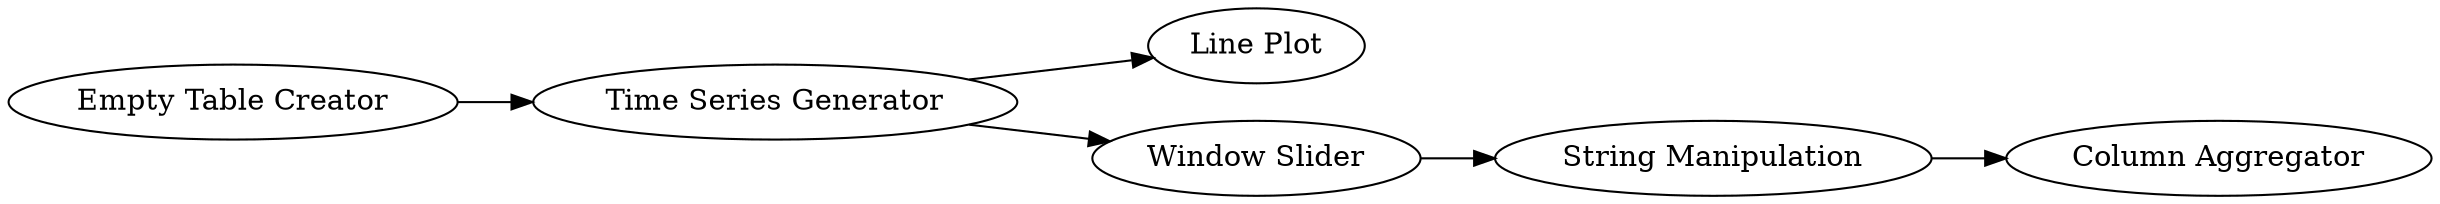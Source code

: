digraph {
	"8346566982801269123_2" [label="Time Series Generator"]
	"8346566982801269123_1" [label="Empty Table Creator"]
	"8346566982801269123_8" [label="String Manipulation"]
	"8346566982801269123_6" [label="Line Plot"]
	"8346566982801269123_4" [label="Window Slider"]
	"8346566982801269123_5" [label="Column Aggregator"]
	"8346566982801269123_2" -> "8346566982801269123_4"
	"8346566982801269123_4" -> "8346566982801269123_8"
	"8346566982801269123_2" -> "8346566982801269123_6"
	"8346566982801269123_8" -> "8346566982801269123_5"
	"8346566982801269123_1" -> "8346566982801269123_2"
	rankdir=LR
}

